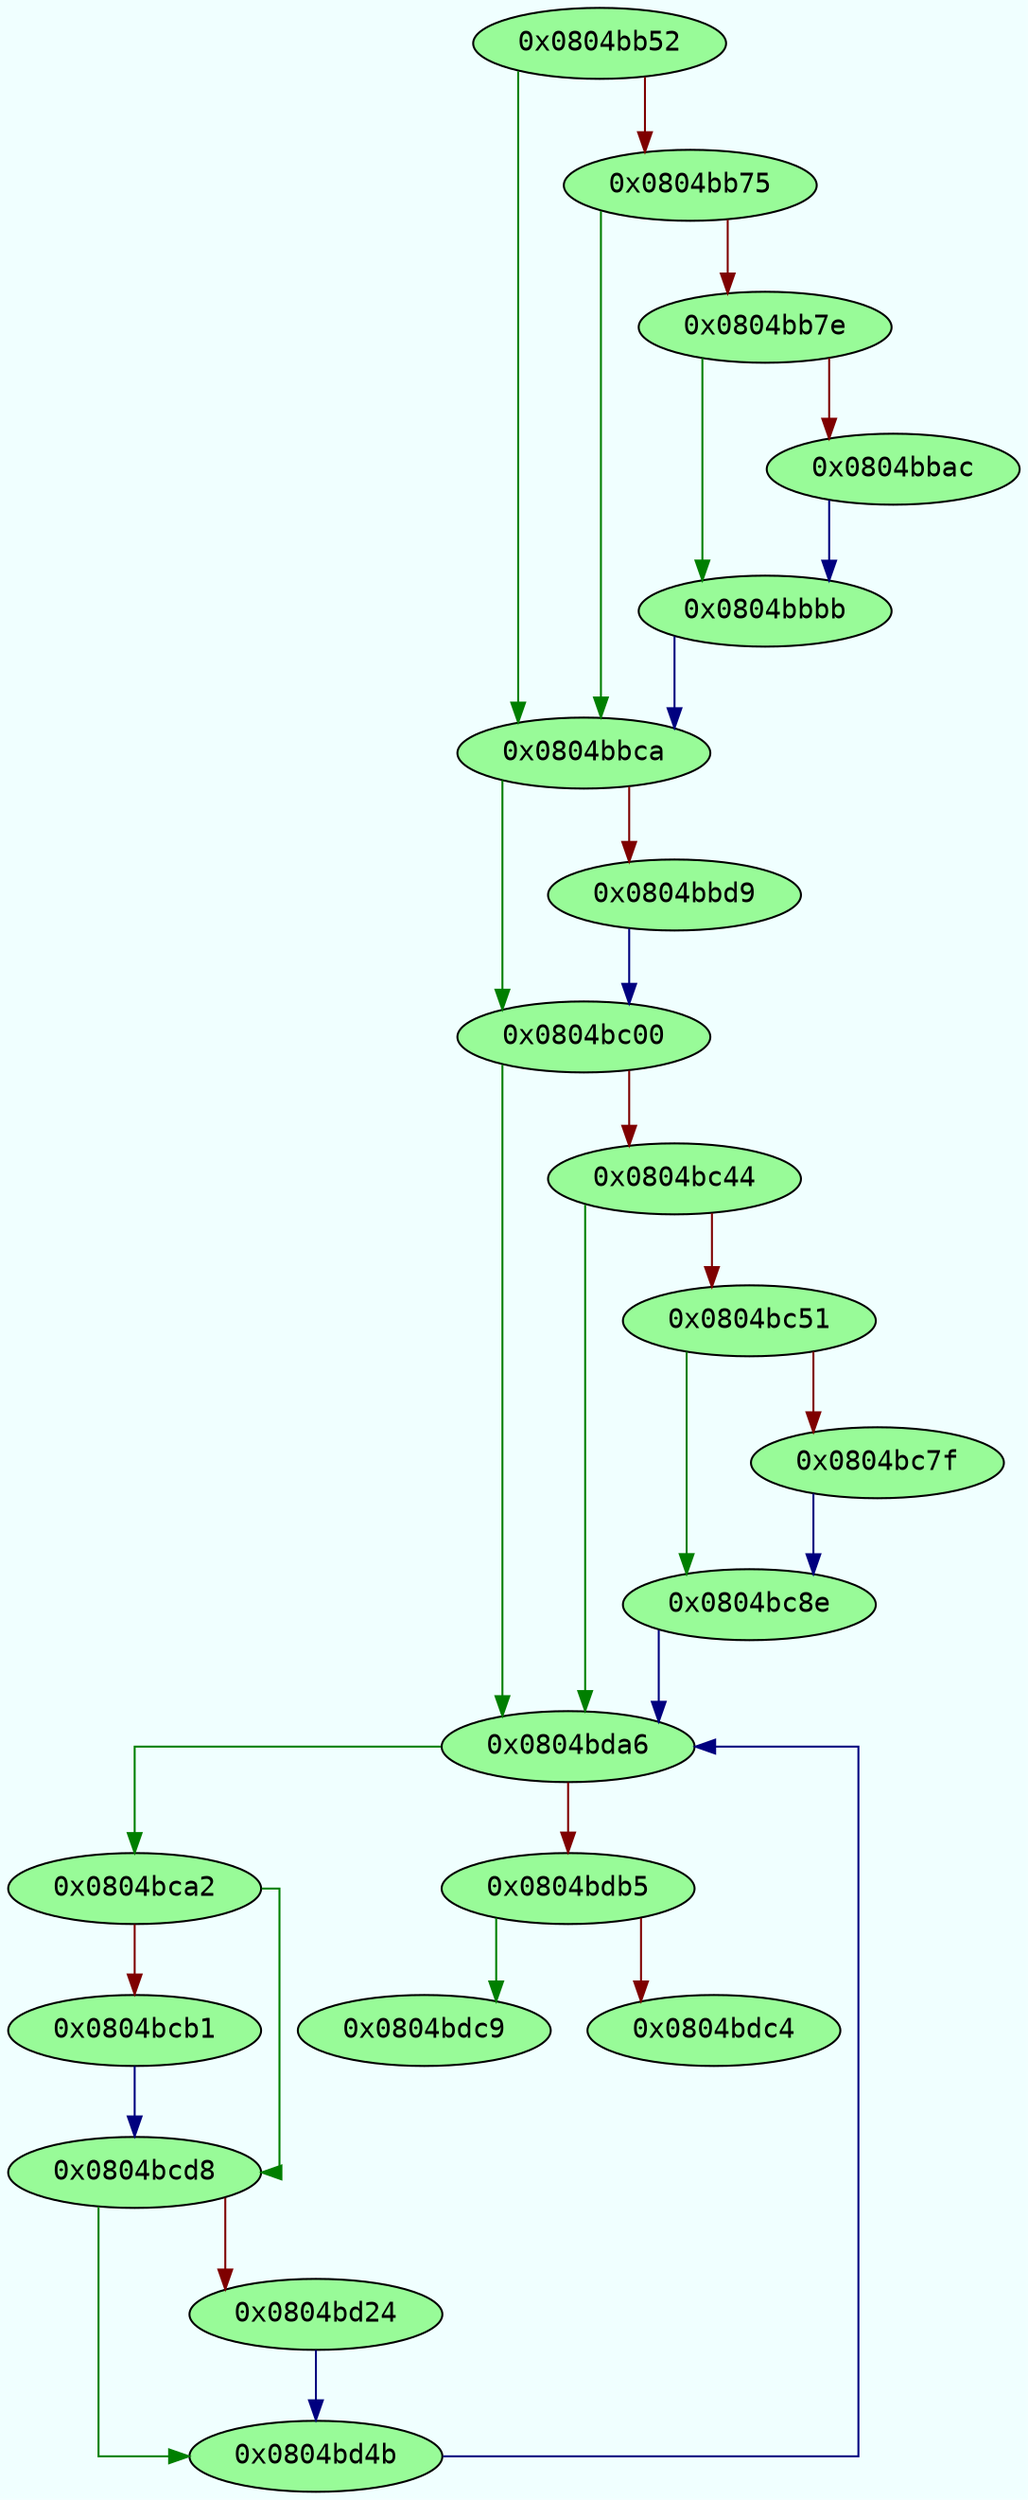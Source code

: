 digraph code {
	graph [bgcolor=azure fontsize=8 fontname="Courier" splines="ortho"];
	node [fillcolor=gray style=filled];
	edge [arrowhead="normal"];
	"0x0804bb52" -> "0x0804bbca" [color="#007f00"];
	"0x0804bb52" -> "0x0804bb75" [color="#7f0000"];
	"0x0804bb52" [URL="sym.list/0x0804bb52", fillcolor="palegreen",color="black", fontname="Courier",label="0x0804bb52"]
	"0x0804bb75" -> "0x0804bbca" [color="#007f00"];
	"0x0804bb75" -> "0x0804bb7e" [color="#7f0000"];
	"0x0804bb75" [URL="sym.list/0x0804bb75", fillcolor="palegreen",color="black", fontname="Courier",label="0x0804bb75"]
	"0x0804bb7e" -> "0x0804bbbb" [color="#007f00"];
	"0x0804bb7e" -> "0x0804bbac" [color="#7f0000"];
	"0x0804bb7e" [URL="sym.list/0x0804bb7e", fillcolor="palegreen",color="black", fontname="Courier",label="0x0804bb7e"]
	"0x0804bbac" -> "0x0804bbbb" [color="#00007f"];
	"0x0804bbac" [URL="sym.list/0x0804bbac", fillcolor="palegreen",color="black", fontname="Courier",label="0x0804bbac"]
	"0x0804bbbb" -> "0x0804bbca" [color="#00007f"];
	"0x0804bbbb" [URL="sym.list/0x0804bbbb", fillcolor="palegreen",color="black", fontname="Courier",label="0x0804bbbb"]
	"0x0804bbca" -> "0x0804bc00" [color="#007f00"];
	"0x0804bbca" -> "0x0804bbd9" [color="#7f0000"];
	"0x0804bbca" [URL="sym.list/0x0804bbca", fillcolor="palegreen",color="black", fontname="Courier",label="0x0804bbca"]
	"0x0804bbd9" -> "0x0804bc00" [color="#00007f"];
	"0x0804bbd9" [URL="sym.list/0x0804bbd9", fillcolor="palegreen",color="black", fontname="Courier",label="0x0804bbd9"]
	"0x0804bc00" -> "0x0804bda6" [color="#007f00"];
	"0x0804bc00" -> "0x0804bc44" [color="#7f0000"];
	"0x0804bc00" [URL="sym.list/0x0804bc00", fillcolor="palegreen",color="black", fontname="Courier",label="0x0804bc00"]
	"0x0804bc44" -> "0x0804bda6" [color="#007f00"];
	"0x0804bc44" -> "0x0804bc51" [color="#7f0000"];
	"0x0804bc44" [URL="sym.list/0x0804bc44", fillcolor="palegreen",color="black", fontname="Courier",label="0x0804bc44"]
	"0x0804bc51" -> "0x0804bc8e" [color="#007f00"];
	"0x0804bc51" -> "0x0804bc7f" [color="#7f0000"];
	"0x0804bc51" [URL="sym.list/0x0804bc51", fillcolor="palegreen",color="black", fontname="Courier",label="0x0804bc51"]
	"0x0804bc7f" -> "0x0804bc8e" [color="#00007f"];
	"0x0804bc7f" [URL="sym.list/0x0804bc7f", fillcolor="palegreen",color="black", fontname="Courier",label="0x0804bc7f"]
	"0x0804bc8e" -> "0x0804bda6" [color="#00007f"];
	"0x0804bc8e" [URL="sym.list/0x0804bc8e", fillcolor="palegreen",color="black", fontname="Courier",label="0x0804bc8e"]
	"0x0804bca2" -> "0x0804bcd8" [color="#007f00"];
	"0x0804bca2" -> "0x0804bcb1" [color="#7f0000"];
	"0x0804bca2" [URL="sym.list/0x0804bca2", fillcolor="palegreen",color="black", fontname="Courier",label="0x0804bca2"]
	"0x0804bcb1" -> "0x0804bcd8" [color="#00007f"];
	"0x0804bcb1" [URL="sym.list/0x0804bcb1", fillcolor="palegreen",color="black", fontname="Courier",label="0x0804bcb1"]
	"0x0804bcd8" -> "0x0804bd4b" [color="#007f00"];
	"0x0804bcd8" -> "0x0804bd24" [color="#7f0000"];
	"0x0804bcd8" [URL="sym.list/0x0804bcd8", fillcolor="palegreen",color="black", fontname="Courier",label="0x0804bcd8"]
	"0x0804bd24" -> "0x0804bd4b" [color="#00007f"];
	"0x0804bd24" [URL="sym.list/0x0804bd24", fillcolor="palegreen",color="black", fontname="Courier",label="0x0804bd24"]
	"0x0804bd4b" -> "0x0804bda6" [color="#00007f"];
	"0x0804bd4b" [URL="sym.list/0x0804bd4b", fillcolor="palegreen",color="black", fontname="Courier",label="0x0804bd4b"]
	"0x0804bda6" -> "0x0804bca2" [color="#007f00"];
	"0x0804bda6" -> "0x0804bdb5" [color="#7f0000"];
	"0x0804bda6" [URL="sym.list/0x0804bda6", fillcolor="palegreen",color="black", fontname="Courier",label="0x0804bda6"]
	"0x0804bdb5" -> "0x0804bdc9" [color="#007f00"];
	"0x0804bdb5" -> "0x0804bdc4" [color="#7f0000"];
	"0x0804bdb5" [URL="sym.list/0x0804bdb5", fillcolor="palegreen",color="black", fontname="Courier",label="0x0804bdb5"]
	"0x0804bdc4" [URL="sym.list/0x0804bdc4", fillcolor="palegreen",color="black", fontname="Courier",label="0x0804bdc4"]
	"0x0804bdc9" [URL="sym.list/0x0804bdc9", fillcolor="palegreen",color="black", fontname="Courier",label="0x0804bdc9"]
}
